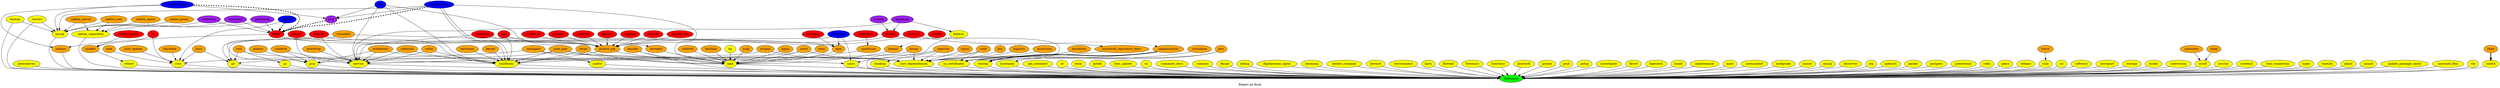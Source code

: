 digraph hierarchy {
  label = "Robert de Bock" ;
  {
    ad_auth [fillcolor=red style=filled]
    aide [fillcolor=orange style=filled]
    alternatives [fillcolor=yellow style=filled]
    anaconda [fillcolor=red style=filled]
    ansible [fillcolor=orange style=filled]
    ansible_lint [fillcolor=red style=filled]
    apt_autostart [fillcolor=yellow style=filled]
    ara [fillcolor=blue style=filled]
    artifactory [fillcolor=orange style=filled]
    at [fillcolor=yellow style=filled]
    atom [fillcolor=yellow style=filled]
    auditd [fillcolor=yellow style=filled]
    autofs [fillcolor=yellow style=filled]
    auto_update [fillcolor=orange style=filled]
    awx [fillcolor=red style=filled]
    azure_cli [fillcolor=red style=filled]
    backup [fillcolor=yellow style=filled]
    bios_update [fillcolor=yellow style=filled]
    bootstrap [fillcolor=green style=filled]
    buildtools [fillcolor=yellow style=filled]
    ca [fillcolor=yellow style=filled]
    ca_certificates [fillcolor=yellow style=filled]
    cargo [fillcolor=orange style=filled]
    certbot [fillcolor=blue style=filled]
    cis [fillcolor=red style=filled]
    clamav [fillcolor=orange style=filled]
    cntlm [fillcolor=orange style=filled]
    collectd [fillcolor=orange style=filled]
    container_docs [fillcolor=yellow style=filled]
    common [fillcolor=yellow style=filled]
    core_dependencies [fillcolor=yellow style=filled]
    cron [fillcolor=yellow style=filled]
    dhcpd [fillcolor=yellow style=filled]
    debug [fillcolor=yellow style=filled]
    desktop [fillcolor=yellow style=filled]
    "digitalocean_agent" [fillcolor=yellow style=filled]
    dns [fillcolor=orange style=filled]
    dnsmasq [fillcolor=yellow style=filled]
    docker [fillcolor=red style=filled]
    docker_ce [fillcolor=red style=filled]
    docker_compose [fillcolor=yellow style=filled]
    dovecot [fillcolor=yellow style=filled]
    dsvpn [fillcolor=orange style=filled]
    earlyoom [fillcolor=orange style=filled]
    eclipse [fillcolor=orange style=filled]
    environment [fillcolor=yellow style=filled]
    epel [fillcolor=yellow style=filled]
    etherpad [fillcolor=red style=filled]
    facts [fillcolor=yellow style=filled]
    fail2ban [fillcolor=orange style=filled]
    firewall [fillcolor=yellow style=filled]
    forensics [fillcolor=yellow style=filled]
    functions [fillcolor=yellow style=filled]
    git [fillcolor=yellow style=filled]
    gitlab_runner [fillcolor=red style=filled]
    glusterfs [fillcolor=yellow style=filled]
    gnome [fillcolor=yellow style=filled]
    grub [fillcolor=yellow style=filled]
    go [fillcolor=yellow style=filled]
    gotop [fillcolor=yellow style=filled]
    haveged [fillcolor=orange style=filled]
    haproxy [fillcolor=orange style=filled]
    hashicorp [fillcolor=orange style=filled]
    httpd [fillcolor=red style=filled]
    hostname [fillcolor=yellow style=filled]
    investigate [fillcolor=yellow style=filled]
    irslackd [fillcolor=red style=filled]
    java [fillcolor=yellow style=filled]
    jenkins [fillcolor=orange style=filled]
    jitsi [fillcolor=orange style=filled]
    kernel [fillcolor=orange style=filled]
    kubectl [fillcolor=yellow style=filled]
    libvirt [fillcolor=yellow style=filled]
    logrotate [fillcolor=orange style=filled]
    logwatch [fillcolor=yellow style=filled]
    locale [fillcolor=yellow style=filled]
    lynis [fillcolor=orange style=filled]
    maintenance [fillcolor=yellow style=filled]
    mate [fillcolor=yellow style=filled]
    mediawiki [fillcolor=purple style=filled]
    memcached [fillcolor=yellow style=filled]
    microsoft_repository_keys [fillcolor=orange style=filled]
    minikube [fillcolor=purple style=filled]
    mitogen [fillcolor=red style=filled]
    modprobe [fillcolor=yellow style=filled]
    molecule [fillcolor=red style=filled]
    mount [fillcolor=yellow style=filled]
    mssql [fillcolor=yellow style=filled]
    mysql [fillcolor=yellow style=filled]
    natrouter [fillcolor=orange style=filled]
    nextcloud [fillcolor=purple style=filled]
    nfsserver [fillcolor=yellow style=filled]
    nginx [fillcolor=orange style=filled]
    node_red [fillcolor=blue style=filled]
    nomad [fillcolor=purple style=filled]
    npm [fillcolor=orange style=filled]
    ntp [fillcolor=yellow style=filled]
    obsproject [fillcolor=red style=filled]
    omsagent [fillcolor=orange style=filled]
    openssh [fillcolor=yellow style=filled]
    openssl [fillcolor=red style=filled]
    owncloud [fillcolor=purple style=filled]
    packer [fillcolor=yellow style=filled]
    php [fillcolor=purple style=filled]
    phpmyadmin [fillcolor=blue style=filled]
    postfix [fillcolor=red style=filled]
    postgres [fillcolor=yellow style=filled]
    powertop [fillcolor=orange style=filled]
    powertools [fillcolor=yellow style=filled]
    "python_pip" [fillcolor=orange style=filled]
    redis [fillcolor=yellow style=filled]
    qemu [fillcolor=yellow style=filled]
    reboot [fillcolor=yellow style=filled]
    release [fillcolor=yellow style=filled]
    remi [fillcolor=orange style=filled]
    revealmd [fillcolor=orange style=filled]
    restore [fillcolor=yellow style=filled]
    roundcubemail [fillcolor=blue style=filled]
    rpmfusion [fillcolor=orange style=filled]
    rsyslog [fillcolor=yellow style=filled]
    ruby [fillcolor=yellow style=filled]
    rundeck [fillcolor=orange style=filled]
    scl [fillcolor=yellow style=filled]
    selinux [fillcolor=orange style=filled]
    service [fillcolor=yellow style=filled]
    snort [fillcolor=orange style=filled]
    software [fillcolor=yellow style=filled]
    sosreport [fillcolor=yellow style=filled]
    spamassassin [fillcolor=orange style=filled]
    squid [fillcolor=orange style=filled]
    storage [fillcolor=yellow style=filled]
    stratis [fillcolor=yellow style=filled]
    "sudo_pair" [fillcolor=orange style=filled]
    subversion [fillcolor=yellow style=filled]
    swap [fillcolor=orange style=filled]
    sysctl [fillcolor=yellow style=filled]
    sysstat [fillcolor=yellow style=filled]
    systemd [fillcolor=yellow style=filled]
    terraform [fillcolor=orange style=filled]
    test_connection [fillcolor=yellow style=filled]
    tlp [fillcolor=yellow style=filled]
    tftpd [fillcolor=orange style=filled]
    tigervnc [fillcolor=orange style=filled]
    tomcat [fillcolor=red style=filled]
    travis [fillcolor=orange style=filled]
    types [fillcolor=yellow style=filled]
    tune2fs [fillcolor=yellow style=filled]
    ulimit [fillcolor=yellow style=filled]
    umask [fillcolor=yellow style=filled]
    unbound [fillcolor=orange style=filled]
    update [fillcolor=orange style=filled]
    update_package_cache [fillcolor=yellow style=filled]
    unowned_files [fillcolor=yellow style=filled]
    users [fillcolor=yellow style=filled]
    vuls [fillcolor=orange style=filled]
    vagrant [fillcolor=red style=filled]
    vault [fillcolor=orange style=filled]
    vdo [fillcolor=yellow style=filled]
    virtualbox [fillcolor=orange style=filled]
    xinetd [fillcolor=yellow style=filled]
    xrdp [fillcolor=orange style=filled]
    zabbix_repository [fillcolor=yellow style=filled]
    zabbix_agent [fillcolor=orange style=filled]
    zabbix_server [fillcolor=orange style=filled]
    zabbix_web [fillcolor=orange style=filled]
    zabbix_proxy [fillcolor=orange style=filled]
  }
  {alternatives ansible apt_autostart at atom auditd autofs backup bios_update buildtools ca ca_certificates common container_docs core_dependencies cron debug desktop dnsmasq dhcpd "digitalocean_agent" "docker_compose" dovecot environment epel facts firewall forensics functions git glusterfs gnome grub go gotop hostname investigate java kubectl libvirt logwatch locale maintenance mate memcached modprobe mount mysql mssql nfsserver ntp openssh packer postgres powertools qemu reboot redis release restore rsyslog ruby scl selinux service software sosreport storage stratis subversion sysctl sysstat systemd test_connection tune2fs types update_package_cache ulimit umask unowned_files users vdo xinetd zabbix_repository} -> bootstrap
  {ansible cargo clamav collectd fail2ban haveged nginx npm phpmyadmin "python_pip" remi rpmfusion snort "sudo_pair" tlp xrdp} -> epel
  update -> reboot
  {zabbix_agent zabbix_server zabbix_web zabbix_proxy} -> zabbix_repository
  postfix -> {spamassassin clamav} [style=dashed]
  travis -> ruby
  {ad_auth anaconda ansible_lint ara awx docker docker_ce httpd mitogen molecule openssl vagrant} -> "python_pip"
  {artifactory dns dsvpn docker eclipse haproxy hashicorp snort sudo_pair squid spamassassin terraform tigervnc vault} -> "core_dependencies"
  {etherpad irslackd node_red revealmd} -> npm
  vuls -> go
  tftpd -> xinetd  [penwidth=3]
  {ara phpmyadmin} -> {buildtools php}
  {backup mediawiki nextcloud owncloud phpmyadmin restore roundcubemail zabbix_server zabbix_web} -> mysql
  {certbot php phpmyadmin roundcubemail} -> httpd [style=dashed penwidth=3]
  {mediawiki nextcloud owncloud} -> httpd
  {awx cargo cntlm dsvpn earlyoom httpd kernel phpmyadmin "python_pip" unbound vuls} -> buildtools
  roundcubemail -> php
  {irslackd lynis revealmd sudo_pair vuls} -> git
  {"sudo_pair"} -> {buildtools}
  {artifactory eclipse jenkins rundeck tomcat} -> java
  {ara anaconda artifactory cntlm irslackd minikube node_red powertop rundeck snort tomcat unbound vault} -> service
  tomcat -> haveged
  spamassassin -> rsyslog [penwidth=3]
  {cis gitlab_runner} -> update
  {httpd roundcubemail} -> selinux
  {aide auto_update certbot cis logrotate lynis} -> cron
  obsproject -> rpmfusion
  minikube -> {kubectl docker}
  nomad -> docker
  omsagent -> {auditd cron users}
  tigervnc -> {desktop users}
  {jitsi "microsoft_repository_keys" terraform vault virtualbox} -> "ca_certificates"
  azure_cli -> {"microsoft_repository_keys" "python_pip"}
  {swap natrouter} -> sysctl
  jitsi -> hostname
  node_red -> users
}
